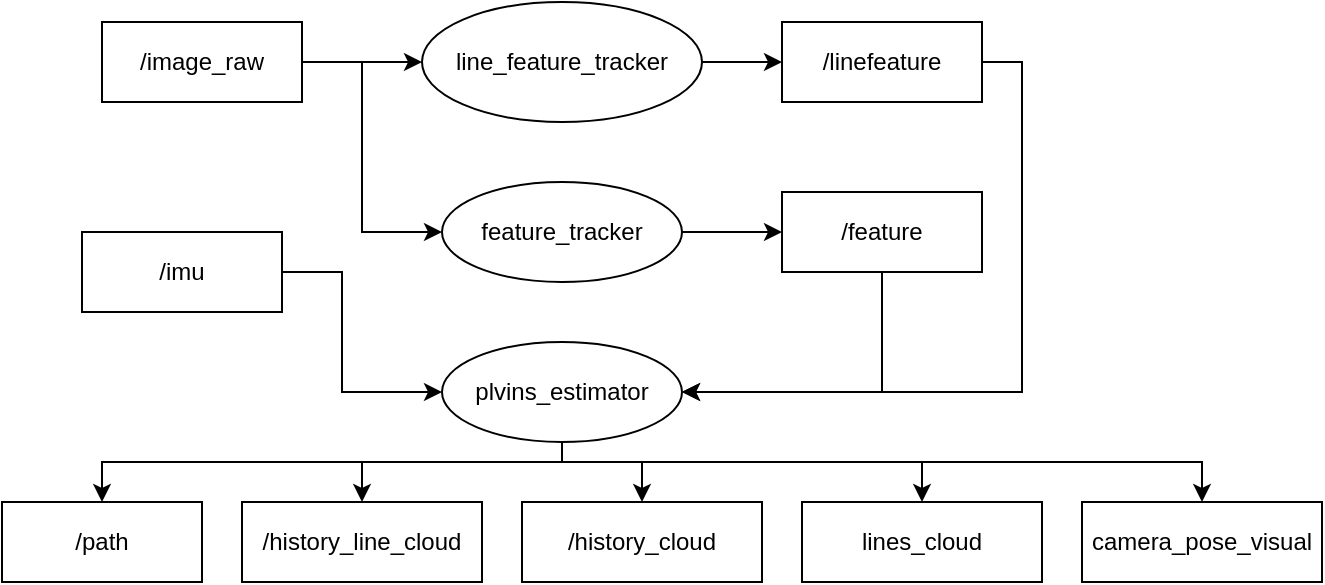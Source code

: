 <mxfile version="12.2.4" pages="1"><diagram id="s6thlm2vLe0c_CZNFlnq" name="Page-1"><mxGraphModel dx="1032" dy="490" grid="1" gridSize="10" guides="1" tooltips="1" connect="1" arrows="1" fold="1" page="1" pageScale="1" pageWidth="827" pageHeight="1169" background="none" math="0" shadow="0"><root><mxCell id="0"/><mxCell id="1" parent="0"/><mxCell id="15" style="edgeStyle=orthogonalEdgeStyle;rounded=0;orthogonalLoop=1;jettySize=auto;html=1;exitX=1;exitY=0.5;exitDx=0;exitDy=0;entryX=0;entryY=0.5;entryDx=0;entryDy=0;" parent="1" source="2" target="4" edge="1"><mxGeometry relative="1" as="geometry"><mxPoint x="360" y="150" as="targetPoint"/></mxGeometry></mxCell><mxCell id="19" style="edgeStyle=orthogonalEdgeStyle;rounded=0;orthogonalLoop=1;jettySize=auto;html=1;exitX=1;exitY=0.5;exitDx=0;exitDy=0;entryX=0;entryY=0.5;entryDx=0;entryDy=0;" parent="1" source="2" target="5" edge="1"><mxGeometry relative="1" as="geometry"><Array as="points"><mxPoint x="350" y="140"/><mxPoint x="350" y="225"/></Array></mxGeometry></mxCell><mxCell id="2" value="/image_raw" style="rounded=0;whiteSpace=wrap;html=1;" parent="1" vertex="1"><mxGeometry x="220" y="120" width="100" height="40" as="geometry"/></mxCell><mxCell id="16" style="edgeStyle=orthogonalEdgeStyle;rounded=0;orthogonalLoop=1;jettySize=auto;html=1;exitX=1;exitY=0.5;exitDx=0;exitDy=0;entryX=0;entryY=0.5;entryDx=0;entryDy=0;" parent="1" source="4" target="7" edge="1"><mxGeometry relative="1" as="geometry"/></mxCell><mxCell id="4" value="&lt;span style=&quot;white-space: normal&quot;&gt;line_feature_tracker&lt;/span&gt;" style="ellipse;whiteSpace=wrap;html=1;" parent="1" vertex="1"><mxGeometry x="380" y="110" width="140" height="60" as="geometry"/></mxCell><mxCell id="17" style="edgeStyle=orthogonalEdgeStyle;rounded=0;orthogonalLoop=1;jettySize=auto;html=1;exitX=1;exitY=0.5;exitDx=0;exitDy=0;entryX=0;entryY=0.5;entryDx=0;entryDy=0;" parent="1" source="5" target="8" edge="1"><mxGeometry relative="1" as="geometry"/></mxCell><mxCell id="5" value="&lt;span style=&quot;white-space: normal&quot;&gt;feature_tracker&lt;/span&gt;" style="ellipse;whiteSpace=wrap;html=1;" parent="1" vertex="1"><mxGeometry x="390" y="200" width="120" height="50" as="geometry"/></mxCell><mxCell id="18" style="edgeStyle=orthogonalEdgeStyle;rounded=0;orthogonalLoop=1;jettySize=auto;html=1;exitX=1;exitY=0.5;exitDx=0;exitDy=0;entryX=0;entryY=0.5;entryDx=0;entryDy=0;" parent="1" source="6" target="9" edge="1"><mxGeometry relative="1" as="geometry"><Array as="points"><mxPoint x="340" y="245"/><mxPoint x="340" y="305"/></Array></mxGeometry></mxCell><mxCell id="6" value="/imu" style="rounded=0;whiteSpace=wrap;html=1;" parent="1" vertex="1"><mxGeometry x="210" y="225" width="100" height="40" as="geometry"/></mxCell><mxCell id="21" style="edgeStyle=orthogonalEdgeStyle;rounded=0;orthogonalLoop=1;jettySize=auto;html=1;exitX=1;exitY=0.5;exitDx=0;exitDy=0;entryX=1;entryY=0.5;entryDx=0;entryDy=0;" parent="1" source="7" target="9" edge="1"><mxGeometry relative="1" as="geometry"/></mxCell><mxCell id="7" value="/linefeature" style="rounded=0;whiteSpace=wrap;html=1;" parent="1" vertex="1"><mxGeometry x="560" y="120" width="100" height="40" as="geometry"/></mxCell><mxCell id="20" style="edgeStyle=orthogonalEdgeStyle;rounded=0;orthogonalLoop=1;jettySize=auto;html=1;exitX=0.5;exitY=1;exitDx=0;exitDy=0;entryX=1;entryY=0.5;entryDx=0;entryDy=0;" parent="1" source="8" target="9" edge="1"><mxGeometry relative="1" as="geometry"/></mxCell><mxCell id="8" value="/feature" style="rounded=0;whiteSpace=wrap;html=1;" parent="1" vertex="1"><mxGeometry x="560" y="205" width="100" height="40" as="geometry"/></mxCell><mxCell id="22" style="edgeStyle=orthogonalEdgeStyle;rounded=0;orthogonalLoop=1;jettySize=auto;html=1;exitX=0.5;exitY=1;exitDx=0;exitDy=0;" parent="1" source="9" target="10" edge="1"><mxGeometry relative="1" as="geometry"><Array as="points"><mxPoint x="450" y="340"/><mxPoint x="220" y="340"/></Array></mxGeometry></mxCell><mxCell id="23" style="edgeStyle=orthogonalEdgeStyle;rounded=0;orthogonalLoop=1;jettySize=auto;html=1;exitX=0.5;exitY=1;exitDx=0;exitDy=0;entryX=0.5;entryY=0;entryDx=0;entryDy=0;" parent="1" source="9" target="12" edge="1"><mxGeometry relative="1" as="geometry"><Array as="points"><mxPoint x="450" y="340"/><mxPoint x="490" y="340"/></Array></mxGeometry></mxCell><mxCell id="24" style="edgeStyle=orthogonalEdgeStyle;rounded=0;orthogonalLoop=1;jettySize=auto;html=1;exitX=0.5;exitY=1;exitDx=0;exitDy=0;" parent="1" source="9" target="11" edge="1"><mxGeometry relative="1" as="geometry"><Array as="points"><mxPoint x="450" y="340"/><mxPoint x="350" y="340"/></Array></mxGeometry></mxCell><mxCell id="25" style="edgeStyle=orthogonalEdgeStyle;rounded=0;orthogonalLoop=1;jettySize=auto;html=1;exitX=0.5;exitY=1;exitDx=0;exitDy=0;" parent="1" source="9" target="13" edge="1"><mxGeometry relative="1" as="geometry"><Array as="points"><mxPoint x="450" y="340"/><mxPoint x="630" y="340"/></Array></mxGeometry></mxCell><mxCell id="26" style="edgeStyle=orthogonalEdgeStyle;rounded=0;orthogonalLoop=1;jettySize=auto;html=1;exitX=0.5;exitY=1;exitDx=0;exitDy=0;entryX=0.5;entryY=0;entryDx=0;entryDy=0;" parent="1" source="9" target="14" edge="1"><mxGeometry relative="1" as="geometry"><Array as="points"><mxPoint x="450" y="340"/><mxPoint x="770" y="340"/></Array></mxGeometry></mxCell><mxCell id="9" value="&lt;span style=&quot;white-space: normal&quot;&gt;plvins_estimator&lt;/span&gt;" style="ellipse;whiteSpace=wrap;html=1;" parent="1" vertex="1"><mxGeometry x="390" y="280" width="120" height="50" as="geometry"/></mxCell><mxCell id="10" value="/path" style="rounded=0;whiteSpace=wrap;html=1;" parent="1" vertex="1"><mxGeometry x="170" y="360" width="100" height="40" as="geometry"/></mxCell><mxCell id="11" value="/history_line_cloud" style="rounded=0;whiteSpace=wrap;html=1;" parent="1" vertex="1"><mxGeometry x="290" y="360" width="120" height="40" as="geometry"/></mxCell><mxCell id="12" value="/history_cloud" style="rounded=0;whiteSpace=wrap;html=1;" parent="1" vertex="1"><mxGeometry x="430" y="360" width="120" height="40" as="geometry"/></mxCell><mxCell id="13" value="lines_cloud" style="rounded=0;whiteSpace=wrap;html=1;" parent="1" vertex="1"><mxGeometry x="570" y="360" width="120" height="40" as="geometry"/></mxCell><mxCell id="14" value="camera_pose_visual" style="rounded=0;whiteSpace=wrap;html=1;" parent="1" vertex="1"><mxGeometry x="710" y="360" width="120" height="40" as="geometry"/></mxCell></root></mxGraphModel></diagram></mxfile>